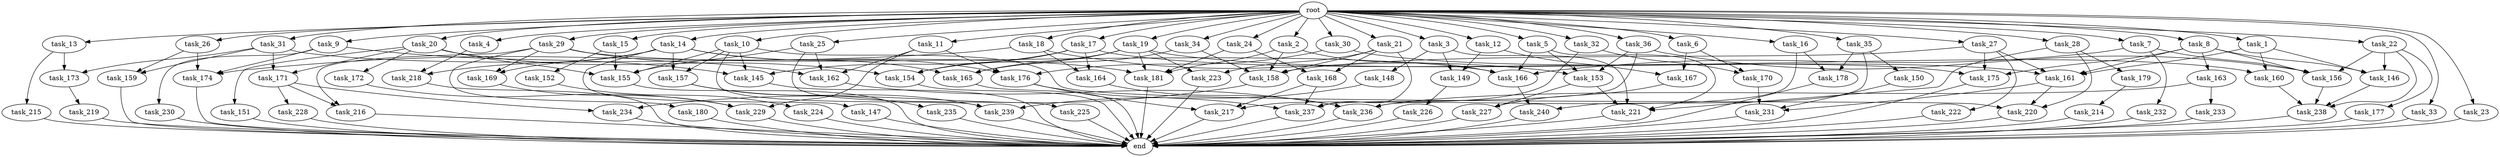 digraph G {
  task_148 [size="137438953.472000"];
  task_29 [size="1.024000"];
  task_32 [size="1.024000"];
  task_220 [size="1717986918.400000"];
  task_156 [size="1597727834.112000"];
  task_27 [size="1.024000"];
  task_153 [size="1494648619.008000"];
  task_4 [size="1.024000"];
  task_2 [size="1.024000"];
  task_13 [size="1.024000"];
  task_147 [size="309237645.312000"];
  task_224 [size="77309411.328000"];
  task_176 [size="1219770712.064000"];
  task_177 [size="137438953.472000"];
  task_228 [size="77309411.328000"];
  task_223 [size="1073741824.000000"];
  task_6 [size="1.024000"];
  task_9 [size="1.024000"];
  task_216 [size="627065225.216000"];
  task_175 [size="1864015806.464000"];
  task_159 [size="627065225.216000"];
  task_20 [size="1.024000"];
  task_164 [size="1717986918.400000"];
  task_231 [size="1443109011.456000"];
  task_150 [size="77309411.328000"];
  task_234 [size="627065225.216000"];
  task_218 [size="730144440.320000"];
  task_31 [size="1.024000"];
  task_14 [size="1.024000"];
  task_36 [size="1.024000"];
  task_16 [size="1.024000"];
  task_161 [size="1898375544.832000"];
  task_158 [size="1254130450.432000"];
  task_170 [size="635655159.808000"];
  task_15 [size="1.024000"];
  task_10 [size="1.024000"];
  task_229 [size="1666447310.848000"];
  task_171 [size="1099511627.776000"];
  task_222 [size="309237645.312000"];
  task_240 [size="627065225.216000"];
  task_162 [size="1382979469.312000"];
  task_155 [size="1030792151.040000"];
  task_221 [size="1632087572.480000"];
  task_237 [size="1194000908.288000"];
  task_26 [size="1.024000"];
  task_174 [size="970662608.896000"];
  end [size="0.000000"];
  task_227 [size="523986010.112000"];
  task_169 [size="858993459.200000"];
  task_7 [size="1.024000"];
  task_235 [size="695784701.952000"];
  task_180 [size="549755813.888000"];
  task_18 [size="1.024000"];
  task_12 [size="1.024000"];
  task_230 [size="34359738.368000"];
  task_33 [size="1.024000"];
  task_238 [size="627065225.216000"];
  task_173 [size="584115552.256000"];
  task_236 [size="429496729.600000"];
  task_167 [size="429496729.600000"];
  task_154 [size="2267742732.288000"];
  task_25 [size="1.024000"];
  task_21 [size="1.024000"];
  task_146 [size="867583393.792000"];
  task_23 [size="1.024000"];
  root [size="0.000000"];
  task_5 [size="1.024000"];
  task_11 [size="1.024000"];
  task_219 [size="214748364.800000"];
  task_179 [size="858993459.200000"];
  task_3 [size="1.024000"];
  task_166 [size="2216203124.736000"];
  task_239 [size="1425929142.272000"];
  task_225 [size="137438953.472000"];
  task_232 [size="549755813.888000"];
  task_22 [size="1.024000"];
  task_28 [size="1.024000"];
  task_165 [size="1202590842.880000"];
  task_34 [size="1.024000"];
  task_233 [size="77309411.328000"];
  task_226 [size="34359738.368000"];
  task_17 [size="1.024000"];
  task_168 [size="292057776.128000"];
  task_214 [size="77309411.328000"];
  task_215 [size="34359738.368000"];
  task_217 [size="1185410973.696000"];
  task_178 [size="214748364.800000"];
  task_157 [size="618475290.624000"];
  task_1 [size="1.024000"];
  task_160 [size="249108103.168000"];
  task_181 [size="2181843386.368000"];
  task_149 [size="352187318.272000"];
  task_172 [size="549755813.888000"];
  task_35 [size="1.024000"];
  task_163 [size="695784701.952000"];
  task_30 [size="1.024000"];
  task_151 [size="549755813.888000"];
  task_145 [size="1202590842.880000"];
  task_24 [size="1.024000"];
  task_152 [size="34359738.368000"];
  task_8 [size="1.024000"];
  task_19 [size="1.024000"];

  task_148 -> task_239 [size="411041792.000000"];
  task_29 -> task_169 [size="536870912.000000"];
  task_29 -> task_180 [size="536870912.000000"];
  task_29 -> task_162 [size="536870912.000000"];
  task_29 -> task_166 [size="536870912.000000"];
  task_29 -> task_216 [size="536870912.000000"];
  task_32 -> task_170 [size="411041792.000000"];
  task_32 -> task_217 [size="411041792.000000"];
  task_220 -> end [size="1.000000"];
  task_156 -> task_238 [size="411041792.000000"];
  task_27 -> task_175 [size="301989888.000000"];
  task_27 -> task_161 [size="301989888.000000"];
  task_27 -> task_158 [size="301989888.000000"];
  task_27 -> task_222 [size="301989888.000000"];
  task_153 -> task_221 [size="209715200.000000"];
  task_153 -> task_227 [size="209715200.000000"];
  task_4 -> task_218 [size="411041792.000000"];
  task_2 -> task_181 [size="679477248.000000"];
  task_2 -> task_166 [size="679477248.000000"];
  task_2 -> task_158 [size="679477248.000000"];
  task_13 -> task_215 [size="33554432.000000"];
  task_13 -> task_173 [size="33554432.000000"];
  task_147 -> end [size="1.000000"];
  task_224 -> end [size="1.000000"];
  task_176 -> task_237 [size="536870912.000000"];
  task_176 -> task_217 [size="536870912.000000"];
  task_177 -> end [size="1.000000"];
  task_228 -> end [size="1.000000"];
  task_223 -> end [size="1.000000"];
  task_6 -> task_167 [size="209715200.000000"];
  task_6 -> task_170 [size="209715200.000000"];
  task_9 -> task_230 [size="33554432.000000"];
  task_9 -> task_145 [size="33554432.000000"];
  task_9 -> task_174 [size="33554432.000000"];
  task_216 -> end [size="1.000000"];
  task_175 -> end [size="1.000000"];
  task_159 -> end [size="1.000000"];
  task_20 -> task_155 [size="536870912.000000"];
  task_20 -> task_154 [size="536870912.000000"];
  task_20 -> task_151 [size="536870912.000000"];
  task_20 -> task_171 [size="536870912.000000"];
  task_20 -> task_172 [size="536870912.000000"];
  task_164 -> task_236 [size="75497472.000000"];
  task_231 -> end [size="1.000000"];
  task_150 -> task_231 [size="33554432.000000"];
  task_234 -> end [size="1.000000"];
  task_218 -> end [size="1.000000"];
  task_31 -> task_171 [size="536870912.000000"];
  task_31 -> task_159 [size="536870912.000000"];
  task_31 -> task_173 [size="536870912.000000"];
  task_31 -> task_181 [size="536870912.000000"];
  task_14 -> task_157 [size="301989888.000000"];
  task_14 -> task_147 [size="301989888.000000"];
  task_14 -> task_169 [size="301989888.000000"];
  task_14 -> task_176 [size="301989888.000000"];
  task_14 -> task_165 [size="301989888.000000"];
  task_14 -> task_218 [size="301989888.000000"];
  task_36 -> task_156 [size="209715200.000000"];
  task_36 -> task_237 [size="209715200.000000"];
  task_36 -> task_153 [size="209715200.000000"];
  task_16 -> task_178 [size="134217728.000000"];
  task_16 -> task_236 [size="134217728.000000"];
  task_161 -> task_231 [size="536870912.000000"];
  task_161 -> task_220 [size="536870912.000000"];
  task_158 -> task_234 [size="536870912.000000"];
  task_170 -> task_231 [size="838860800.000000"];
  task_15 -> task_155 [size="33554432.000000"];
  task_15 -> task_152 [size="33554432.000000"];
  task_10 -> task_157 [size="301989888.000000"];
  task_10 -> task_220 [size="301989888.000000"];
  task_10 -> task_155 [size="301989888.000000"];
  task_10 -> task_145 [size="301989888.000000"];
  task_10 -> task_239 [size="301989888.000000"];
  task_229 -> end [size="1.000000"];
  task_171 -> task_216 [size="75497472.000000"];
  task_171 -> task_234 [size="75497472.000000"];
  task_171 -> task_228 [size="75497472.000000"];
  task_222 -> end [size="1.000000"];
  task_240 -> end [size="1.000000"];
  task_162 -> task_236 [size="134217728.000000"];
  task_155 -> end [size="1.000000"];
  task_221 -> end [size="1.000000"];
  task_237 -> end [size="1.000000"];
  task_26 -> task_159 [size="75497472.000000"];
  task_26 -> task_174 [size="75497472.000000"];
  task_174 -> end [size="1.000000"];
  task_227 -> end [size="1.000000"];
  task_169 -> task_229 [size="411041792.000000"];
  task_7 -> task_232 [size="536870912.000000"];
  task_7 -> task_156 [size="536870912.000000"];
  task_7 -> task_166 [size="536870912.000000"];
  task_235 -> end [size="1.000000"];
  task_180 -> end [size="1.000000"];
  task_18 -> task_153 [size="838860800.000000"];
  task_18 -> task_164 [size="838860800.000000"];
  task_18 -> task_174 [size="838860800.000000"];
  task_12 -> task_149 [size="209715200.000000"];
  task_12 -> task_167 [size="209715200.000000"];
  task_230 -> end [size="1.000000"];
  task_33 -> end [size="1.000000"];
  task_238 -> end [size="1.000000"];
  task_173 -> task_219 [size="209715200.000000"];
  task_236 -> end [size="1.000000"];
  task_167 -> task_227 [size="301989888.000000"];
  task_154 -> end [size="1.000000"];
  task_25 -> task_155 [size="134217728.000000"];
  task_25 -> task_162 [size="134217728.000000"];
  task_25 -> task_225 [size="134217728.000000"];
  task_21 -> task_223 [size="209715200.000000"];
  task_21 -> task_168 [size="209715200.000000"];
  task_21 -> task_237 [size="209715200.000000"];
  task_21 -> task_158 [size="209715200.000000"];
  task_146 -> task_238 [size="33554432.000000"];
  task_23 -> end [size="1.000000"];
  root -> task_12 [size="1.000000"];
  root -> task_36 [size="1.000000"];
  root -> task_16 [size="1.000000"];
  root -> task_9 [size="1.000000"];
  root -> task_1 [size="1.000000"];
  root -> task_11 [size="1.000000"];
  root -> task_22 [size="1.000000"];
  root -> task_7 [size="1.000000"];
  root -> task_28 [size="1.000000"];
  root -> task_4 [size="1.000000"];
  root -> task_34 [size="1.000000"];
  root -> task_2 [size="1.000000"];
  root -> task_15 [size="1.000000"];
  root -> task_10 [size="1.000000"];
  root -> task_29 [size="1.000000"];
  root -> task_21 [size="1.000000"];
  root -> task_17 [size="1.000000"];
  root -> task_18 [size="1.000000"];
  root -> task_27 [size="1.000000"];
  root -> task_20 [size="1.000000"];
  root -> task_23 [size="1.000000"];
  root -> task_6 [size="1.000000"];
  root -> task_32 [size="1.000000"];
  root -> task_5 [size="1.000000"];
  root -> task_26 [size="1.000000"];
  root -> task_25 [size="1.000000"];
  root -> task_8 [size="1.000000"];
  root -> task_35 [size="1.000000"];
  root -> task_13 [size="1.000000"];
  root -> task_30 [size="1.000000"];
  root -> task_19 [size="1.000000"];
  root -> task_33 [size="1.000000"];
  root -> task_24 [size="1.000000"];
  root -> task_3 [size="1.000000"];
  root -> task_31 [size="1.000000"];
  root -> task_14 [size="1.000000"];
  task_5 -> task_221 [size="411041792.000000"];
  task_5 -> task_153 [size="411041792.000000"];
  task_5 -> task_166 [size="411041792.000000"];
  task_11 -> task_176 [size="679477248.000000"];
  task_11 -> task_162 [size="679477248.000000"];
  task_11 -> task_229 [size="679477248.000000"];
  task_219 -> end [size="1.000000"];
  task_179 -> task_214 [size="75497472.000000"];
  task_3 -> task_148 [size="134217728.000000"];
  task_3 -> task_149 [size="134217728.000000"];
  task_3 -> task_221 [size="134217728.000000"];
  task_166 -> task_240 [size="536870912.000000"];
  task_239 -> end [size="1.000000"];
  task_225 -> end [size="1.000000"];
  task_232 -> end [size="1.000000"];
  task_22 -> task_156 [size="134217728.000000"];
  task_22 -> task_238 [size="134217728.000000"];
  task_22 -> task_177 [size="134217728.000000"];
  task_22 -> task_146 [size="134217728.000000"];
  task_28 -> task_221 [size="838860800.000000"];
  task_28 -> task_220 [size="838860800.000000"];
  task_28 -> task_179 [size="838860800.000000"];
  task_165 -> end [size="1.000000"];
  task_34 -> task_165 [size="33554432.000000"];
  task_34 -> task_158 [size="33554432.000000"];
  task_233 -> end [size="1.000000"];
  task_226 -> end [size="1.000000"];
  task_17 -> task_175 [size="838860800.000000"];
  task_17 -> task_154 [size="838860800.000000"];
  task_17 -> task_164 [size="838860800.000000"];
  task_17 -> task_145 [size="838860800.000000"];
  task_168 -> task_237 [size="209715200.000000"];
  task_168 -> task_217 [size="209715200.000000"];
  task_214 -> end [size="1.000000"];
  task_215 -> end [size="1.000000"];
  task_217 -> end [size="1.000000"];
  task_178 -> end [size="1.000000"];
  task_157 -> task_235 [size="679477248.000000"];
  task_157 -> task_239 [size="679477248.000000"];
  task_1 -> task_161 [size="33554432.000000"];
  task_1 -> task_160 [size="33554432.000000"];
  task_1 -> task_146 [size="33554432.000000"];
  task_160 -> task_238 [size="33554432.000000"];
  task_181 -> end [size="1.000000"];
  task_149 -> task_226 [size="33554432.000000"];
  task_172 -> task_229 [size="536870912.000000"];
  task_35 -> task_240 [size="75497472.000000"];
  task_35 -> task_150 [size="75497472.000000"];
  task_35 -> task_178 [size="75497472.000000"];
  task_163 -> task_233 [size="75497472.000000"];
  task_163 -> task_236 [size="75497472.000000"];
  task_30 -> task_176 [size="209715200.000000"];
  task_30 -> task_160 [size="209715200.000000"];
  task_151 -> end [size="1.000000"];
  task_145 -> end [size="1.000000"];
  task_24 -> task_168 [size="75497472.000000"];
  task_24 -> task_181 [size="75497472.000000"];
  task_152 -> task_224 [size="75497472.000000"];
  task_8 -> task_175 [size="679477248.000000"];
  task_8 -> task_161 [size="679477248.000000"];
  task_8 -> task_163 [size="679477248.000000"];
  task_8 -> task_156 [size="679477248.000000"];
  task_8 -> task_146 [size="679477248.000000"];
  task_19 -> task_161 [size="838860800.000000"];
  task_19 -> task_181 [size="838860800.000000"];
  task_19 -> task_154 [size="838860800.000000"];
  task_19 -> task_165 [size="838860800.000000"];
  task_19 -> task_223 [size="838860800.000000"];
}
